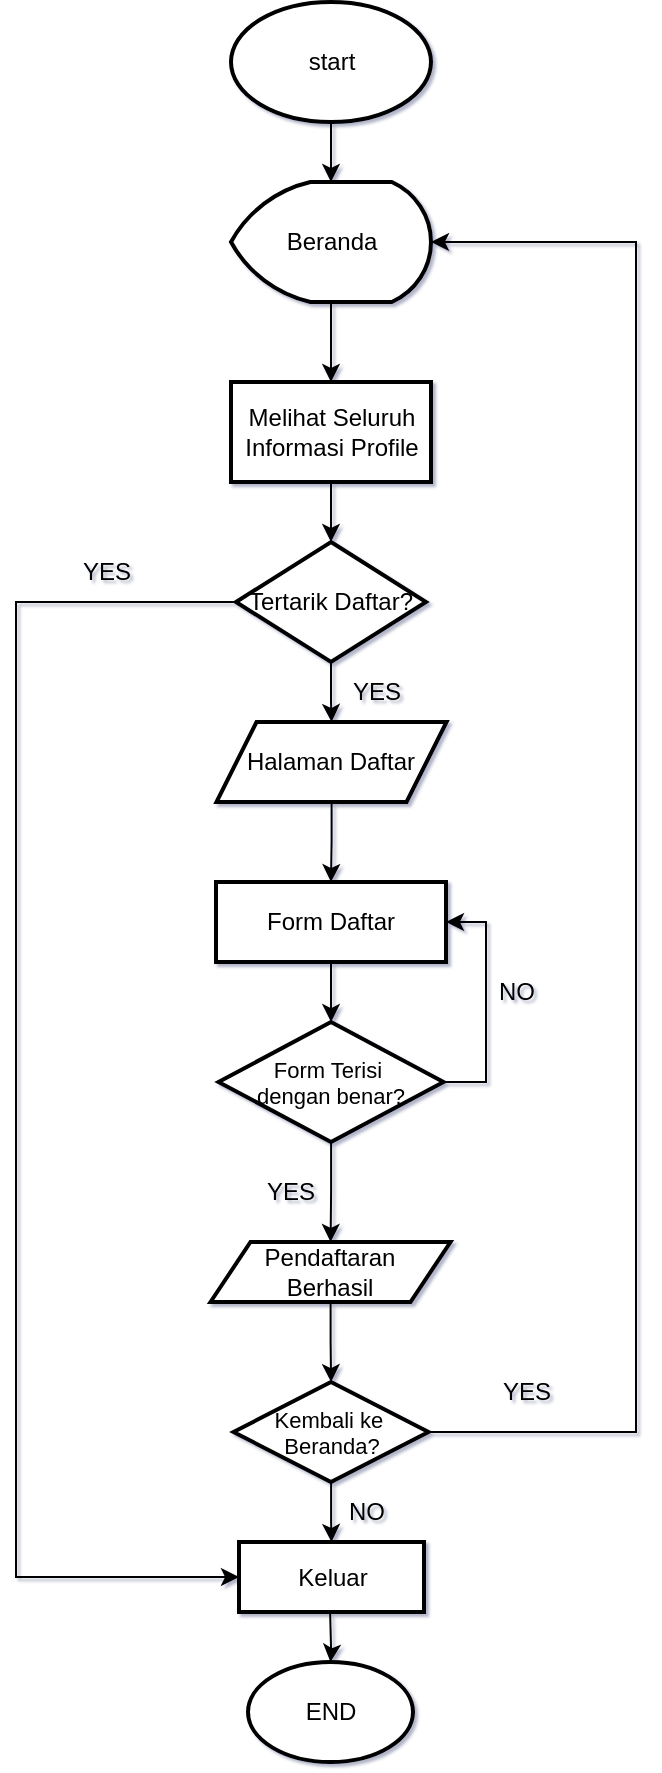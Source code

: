 <mxfile version="24.6.4" type="github">
  <diagram name="Page-1" id="s2SQSWRJTwEBL77n77N1">
    <mxGraphModel dx="1132" dy="708" grid="1" gridSize="10" guides="1" tooltips="1" connect="1" arrows="1" fold="1" page="1" pageScale="1" pageWidth="850" pageHeight="1100" math="0" shadow="1">
      <root>
        <mxCell id="0" />
        <mxCell id="1" parent="0" />
        <mxCell id="4_MYpcFAVb9lk0otqro6-7" value="" style="edgeStyle=orthogonalEdgeStyle;rounded=0;orthogonalLoop=1;jettySize=auto;html=1;" parent="1" source="4_MYpcFAVb9lk0otqro6-1" target="4_MYpcFAVb9lk0otqro6-2" edge="1">
          <mxGeometry relative="1" as="geometry" />
        </mxCell>
        <mxCell id="4_MYpcFAVb9lk0otqro6-1" value="start" style="strokeWidth=2;html=1;shape=mxgraph.flowchart.start_1;whiteSpace=wrap;" parent="1" vertex="1">
          <mxGeometry x="397.5" y="20" width="100" height="60" as="geometry" />
        </mxCell>
        <mxCell id="4_MYpcFAVb9lk0otqro6-4" value="" style="edgeStyle=orthogonalEdgeStyle;rounded=0;orthogonalLoop=1;jettySize=auto;html=1;" parent="1" source="4_MYpcFAVb9lk0otqro6-2" target="4_MYpcFAVb9lk0otqro6-3" edge="1">
          <mxGeometry relative="1" as="geometry" />
        </mxCell>
        <mxCell id="4_MYpcFAVb9lk0otqro6-2" value="Beranda" style="strokeWidth=2;html=1;shape=mxgraph.flowchart.display;whiteSpace=wrap;" parent="1" vertex="1">
          <mxGeometry x="397.5" y="110" width="100" height="60" as="geometry" />
        </mxCell>
        <mxCell id="4_MYpcFAVb9lk0otqro6-6" value="" style="edgeStyle=orthogonalEdgeStyle;rounded=0;orthogonalLoop=1;jettySize=auto;html=1;" parent="1" source="4_MYpcFAVb9lk0otqro6-3" target="4_MYpcFAVb9lk0otqro6-5" edge="1">
          <mxGeometry relative="1" as="geometry" />
        </mxCell>
        <mxCell id="4_MYpcFAVb9lk0otqro6-3" value="Melihat Seluruh&lt;div&gt;Informasi Profile&lt;/div&gt;" style="whiteSpace=wrap;html=1;strokeWidth=2;" parent="1" vertex="1">
          <mxGeometry x="397.5" y="210" width="100" height="50" as="geometry" />
        </mxCell>
        <mxCell id="4_MYpcFAVb9lk0otqro6-9" value="" style="edgeStyle=orthogonalEdgeStyle;rounded=0;orthogonalLoop=1;jettySize=auto;html=1;" parent="1" source="4_MYpcFAVb9lk0otqro6-5" target="4_MYpcFAVb9lk0otqro6-8" edge="1">
          <mxGeometry relative="1" as="geometry" />
        </mxCell>
        <mxCell id="4_MYpcFAVb9lk0otqro6-43" value="" style="edgeStyle=orthogonalEdgeStyle;rounded=0;orthogonalLoop=1;jettySize=auto;html=1;entryX=0;entryY=0.5;entryDx=0;entryDy=0;" parent="1" source="4_MYpcFAVb9lk0otqro6-5" target="4_MYpcFAVb9lk0otqro6-44" edge="1">
          <mxGeometry relative="1" as="geometry">
            <mxPoint x="200" y="960" as="targetPoint" />
            <Array as="points">
              <mxPoint x="290" y="320" />
              <mxPoint x="290" y="808" />
            </Array>
          </mxGeometry>
        </mxCell>
        <mxCell id="4_MYpcFAVb9lk0otqro6-5" value="Tertarik Daftar?" style="rhombus;whiteSpace=wrap;html=1;strokeWidth=2;" parent="1" vertex="1">
          <mxGeometry x="400" y="290" width="95" height="60" as="geometry" />
        </mxCell>
        <mxCell id="4_MYpcFAVb9lk0otqro6-11" value="" style="edgeStyle=orthogonalEdgeStyle;rounded=0;orthogonalLoop=1;jettySize=auto;html=1;" parent="1" source="4_MYpcFAVb9lk0otqro6-8" target="4_MYpcFAVb9lk0otqro6-10" edge="1">
          <mxGeometry relative="1" as="geometry" />
        </mxCell>
        <mxCell id="4_MYpcFAVb9lk0otqro6-8" value="Halaman Daftar" style="shape=parallelogram;perimeter=parallelogramPerimeter;whiteSpace=wrap;html=1;fixedSize=1;strokeWidth=2;" parent="1" vertex="1">
          <mxGeometry x="390.26" y="380" width="115" height="40" as="geometry" />
        </mxCell>
        <mxCell id="4_MYpcFAVb9lk0otqro6-15" value="" style="edgeStyle=orthogonalEdgeStyle;rounded=0;orthogonalLoop=1;jettySize=auto;html=1;" parent="1" source="4_MYpcFAVb9lk0otqro6-10" target="4_MYpcFAVb9lk0otqro6-14" edge="1">
          <mxGeometry relative="1" as="geometry" />
        </mxCell>
        <mxCell id="4_MYpcFAVb9lk0otqro6-10" value="Form Daftar" style="whiteSpace=wrap;html=1;strokeWidth=2;" parent="1" vertex="1">
          <mxGeometry x="390" y="460" width="115" height="40" as="geometry" />
        </mxCell>
        <mxCell id="4_MYpcFAVb9lk0otqro6-32" value="" style="edgeStyle=orthogonalEdgeStyle;rounded=0;orthogonalLoop=1;jettySize=auto;html=1;entryX=1;entryY=0.5;entryDx=0;entryDy=0;" parent="1" source="4_MYpcFAVb9lk0otqro6-14" target="4_MYpcFAVb9lk0otqro6-10" edge="1">
          <mxGeometry relative="1" as="geometry">
            <mxPoint x="580" y="560" as="targetPoint" />
            <Array as="points">
              <mxPoint x="525" y="560" />
              <mxPoint x="525" y="480" />
            </Array>
          </mxGeometry>
        </mxCell>
        <mxCell id="zr6_7rnHc3VBnSgC7qxW-1" value="" style="edgeStyle=orthogonalEdgeStyle;rounded=0;orthogonalLoop=1;jettySize=auto;html=1;" edge="1" parent="1" source="4_MYpcFAVb9lk0otqro6-14" target="4_MYpcFAVb9lk0otqro6-20">
          <mxGeometry relative="1" as="geometry" />
        </mxCell>
        <mxCell id="4_MYpcFAVb9lk0otqro6-14" value="&lt;font style=&quot;font-size: 11px;&quot;&gt;Form Terisi&amp;nbsp;&lt;/font&gt;&lt;div style=&quot;font-size: 11px;&quot;&gt;&lt;font style=&quot;font-size: 11px;&quot;&gt;dengan benar?&lt;/font&gt;&lt;/div&gt;" style="rhombus;whiteSpace=wrap;html=1;strokeWidth=2;" parent="1" vertex="1">
          <mxGeometry x="391.25" y="530" width="112.5" height="60" as="geometry" />
        </mxCell>
        <mxCell id="4_MYpcFAVb9lk0otqro6-36" value="" style="edgeStyle=orthogonalEdgeStyle;rounded=0;orthogonalLoop=1;jettySize=auto;html=1;" parent="1" source="4_MYpcFAVb9lk0otqro6-20" target="4_MYpcFAVb9lk0otqro6-35" edge="1">
          <mxGeometry relative="1" as="geometry" />
        </mxCell>
        <mxCell id="4_MYpcFAVb9lk0otqro6-20" value="Pendaftaran&lt;div&gt;Berhasil&lt;/div&gt;" style="shape=parallelogram;perimeter=parallelogramPerimeter;whiteSpace=wrap;html=1;fixedSize=1;strokeWidth=2;" parent="1" vertex="1">
          <mxGeometry x="387.25" y="640" width="120" height="30" as="geometry" />
        </mxCell>
        <mxCell id="4_MYpcFAVb9lk0otqro6-30" value="YES" style="text;html=1;align=center;verticalAlign=middle;resizable=0;points=[];autosize=1;strokeColor=none;fillColor=none;" parent="1" vertex="1">
          <mxGeometry x="401.5" y="600" width="50" height="30" as="geometry" />
        </mxCell>
        <mxCell id="4_MYpcFAVb9lk0otqro6-33" value="NO" style="text;html=1;align=center;verticalAlign=middle;resizable=0;points=[];autosize=1;strokeColor=none;fillColor=none;" parent="1" vertex="1">
          <mxGeometry x="520" y="500" width="40" height="30" as="geometry" />
        </mxCell>
        <mxCell id="4_MYpcFAVb9lk0otqro6-34" value="YES" style="text;html=1;align=center;verticalAlign=middle;resizable=0;points=[];autosize=1;strokeColor=none;fillColor=none;" parent="1" vertex="1">
          <mxGeometry x="445" y="350" width="50" height="30" as="geometry" />
        </mxCell>
        <mxCell id="4_MYpcFAVb9lk0otqro6-45" value="" style="edgeStyle=orthogonalEdgeStyle;rounded=0;orthogonalLoop=1;jettySize=auto;html=1;" parent="1" source="4_MYpcFAVb9lk0otqro6-35" target="4_MYpcFAVb9lk0otqro6-44" edge="1">
          <mxGeometry relative="1" as="geometry" />
        </mxCell>
        <mxCell id="4_MYpcFAVb9lk0otqro6-35" value="&lt;font style=&quot;font-size: 11px;&quot;&gt;Kembali ke&amp;nbsp;&lt;/font&gt;&lt;div style=&quot;font-size: 11px;&quot;&gt;&lt;font style=&quot;font-size: 11px;&quot;&gt;Beranda?&lt;/font&gt;&lt;/div&gt;" style="rhombus;whiteSpace=wrap;html=1;strokeWidth=2;" parent="1" vertex="1">
          <mxGeometry x="398.75" y="710" width="97.5" height="50" as="geometry" />
        </mxCell>
        <mxCell id="4_MYpcFAVb9lk0otqro6-40" value="" style="edgeStyle=orthogonalEdgeStyle;rounded=0;orthogonalLoop=1;jettySize=auto;html=1;exitX=1;exitY=0.5;exitDx=0;exitDy=0;" parent="1" source="4_MYpcFAVb9lk0otqro6-35" target="4_MYpcFAVb9lk0otqro6-2" edge="1">
          <mxGeometry relative="1" as="geometry">
            <mxPoint x="531.5" y="745.07" as="sourcePoint" />
            <mxPoint x="540" y="140" as="targetPoint" />
            <Array as="points">
              <mxPoint x="600" y="735" />
              <mxPoint x="600" y="140" />
            </Array>
          </mxGeometry>
        </mxCell>
        <mxCell id="4_MYpcFAVb9lk0otqro6-44" value="Keluar" style="whiteSpace=wrap;html=1;strokeWidth=2;" parent="1" vertex="1">
          <mxGeometry x="401.5" y="790" width="92.5" height="35" as="geometry" />
        </mxCell>
        <mxCell id="4_MYpcFAVb9lk0otqro6-46" value="YES" style="text;html=1;align=center;verticalAlign=middle;resizable=0;points=[];autosize=1;strokeColor=none;fillColor=none;" parent="1" vertex="1">
          <mxGeometry x="310" y="290" width="50" height="30" as="geometry" />
        </mxCell>
        <mxCell id="4_MYpcFAVb9lk0otqro6-49" value="END" style="strokeWidth=2;html=1;shape=mxgraph.flowchart.start_1;whiteSpace=wrap;" parent="1" vertex="1">
          <mxGeometry x="406" y="850" width="82.5" height="50" as="geometry" />
        </mxCell>
        <mxCell id="4_MYpcFAVb9lk0otqro6-51" value="" style="edgeStyle=orthogonalEdgeStyle;rounded=0;orthogonalLoop=1;jettySize=auto;html=1;" parent="1" target="4_MYpcFAVb9lk0otqro6-49" edge="1">
          <mxGeometry relative="1" as="geometry">
            <mxPoint x="447.05" y="825" as="sourcePoint" />
            <mxPoint x="447.05" y="855" as="targetPoint" />
          </mxGeometry>
        </mxCell>
        <mxCell id="zr6_7rnHc3VBnSgC7qxW-2" value="YES" style="text;html=1;align=center;verticalAlign=middle;resizable=0;points=[];autosize=1;strokeColor=none;fillColor=none;" vertex="1" parent="1">
          <mxGeometry x="520" y="700" width="50" height="30" as="geometry" />
        </mxCell>
        <mxCell id="zr6_7rnHc3VBnSgC7qxW-4" value="NO" style="text;html=1;align=center;verticalAlign=middle;resizable=0;points=[];autosize=1;strokeColor=none;fillColor=none;" vertex="1" parent="1">
          <mxGeometry x="445" y="760" width="40" height="30" as="geometry" />
        </mxCell>
      </root>
    </mxGraphModel>
  </diagram>
</mxfile>
